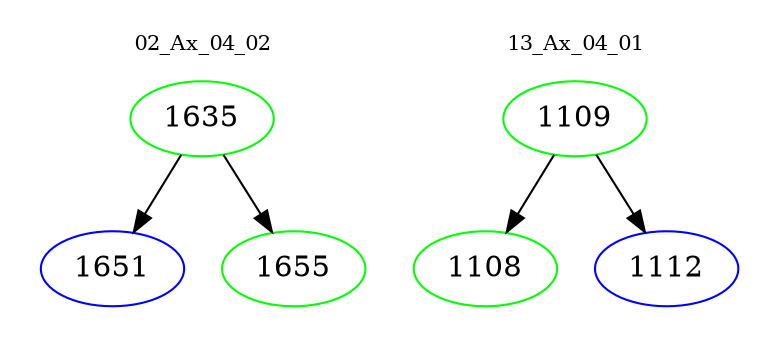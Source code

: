 digraph{
subgraph cluster_0 {
color = white
label = "02_Ax_04_02";
fontsize=10;
T0_1635 [label="1635", color="green"]
T0_1635 -> T0_1651 [color="black"]
T0_1651 [label="1651", color="blue"]
T0_1635 -> T0_1655 [color="black"]
T0_1655 [label="1655", color="green"]
}
subgraph cluster_1 {
color = white
label = "13_Ax_04_01";
fontsize=10;
T1_1109 [label="1109", color="green"]
T1_1109 -> T1_1108 [color="black"]
T1_1108 [label="1108", color="green"]
T1_1109 -> T1_1112 [color="black"]
T1_1112 [label="1112", color="blue"]
}
}
